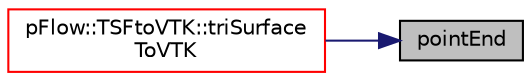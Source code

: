 digraph "pointEnd"
{
 // LATEX_PDF_SIZE
  edge [fontname="Helvetica",fontsize="10",labelfontname="Helvetica",labelfontsize="10"];
  node [fontname="Helvetica",fontsize="10",shape=record];
  rankdir="RL";
  Node1 [label="pointEnd",height=0.2,width=0.4,color="black", fillcolor="grey75", style="filled", fontcolor="black",tooltip=" "];
  Node1 -> Node2 [dir="back",color="midnightblue",fontsize="10",style="solid",fontname="Helvetica"];
  Node2 [label="pFlow::TSFtoVTK::triSurface\lToVTK",height=0.2,width=0.4,color="red", fillcolor="white", style="filled",URL="$namespacepFlow_1_1TSFtoVTK.html#ab7675057b3c9b4ecd2b146c55fb6c5db",tooltip=" "];
}
